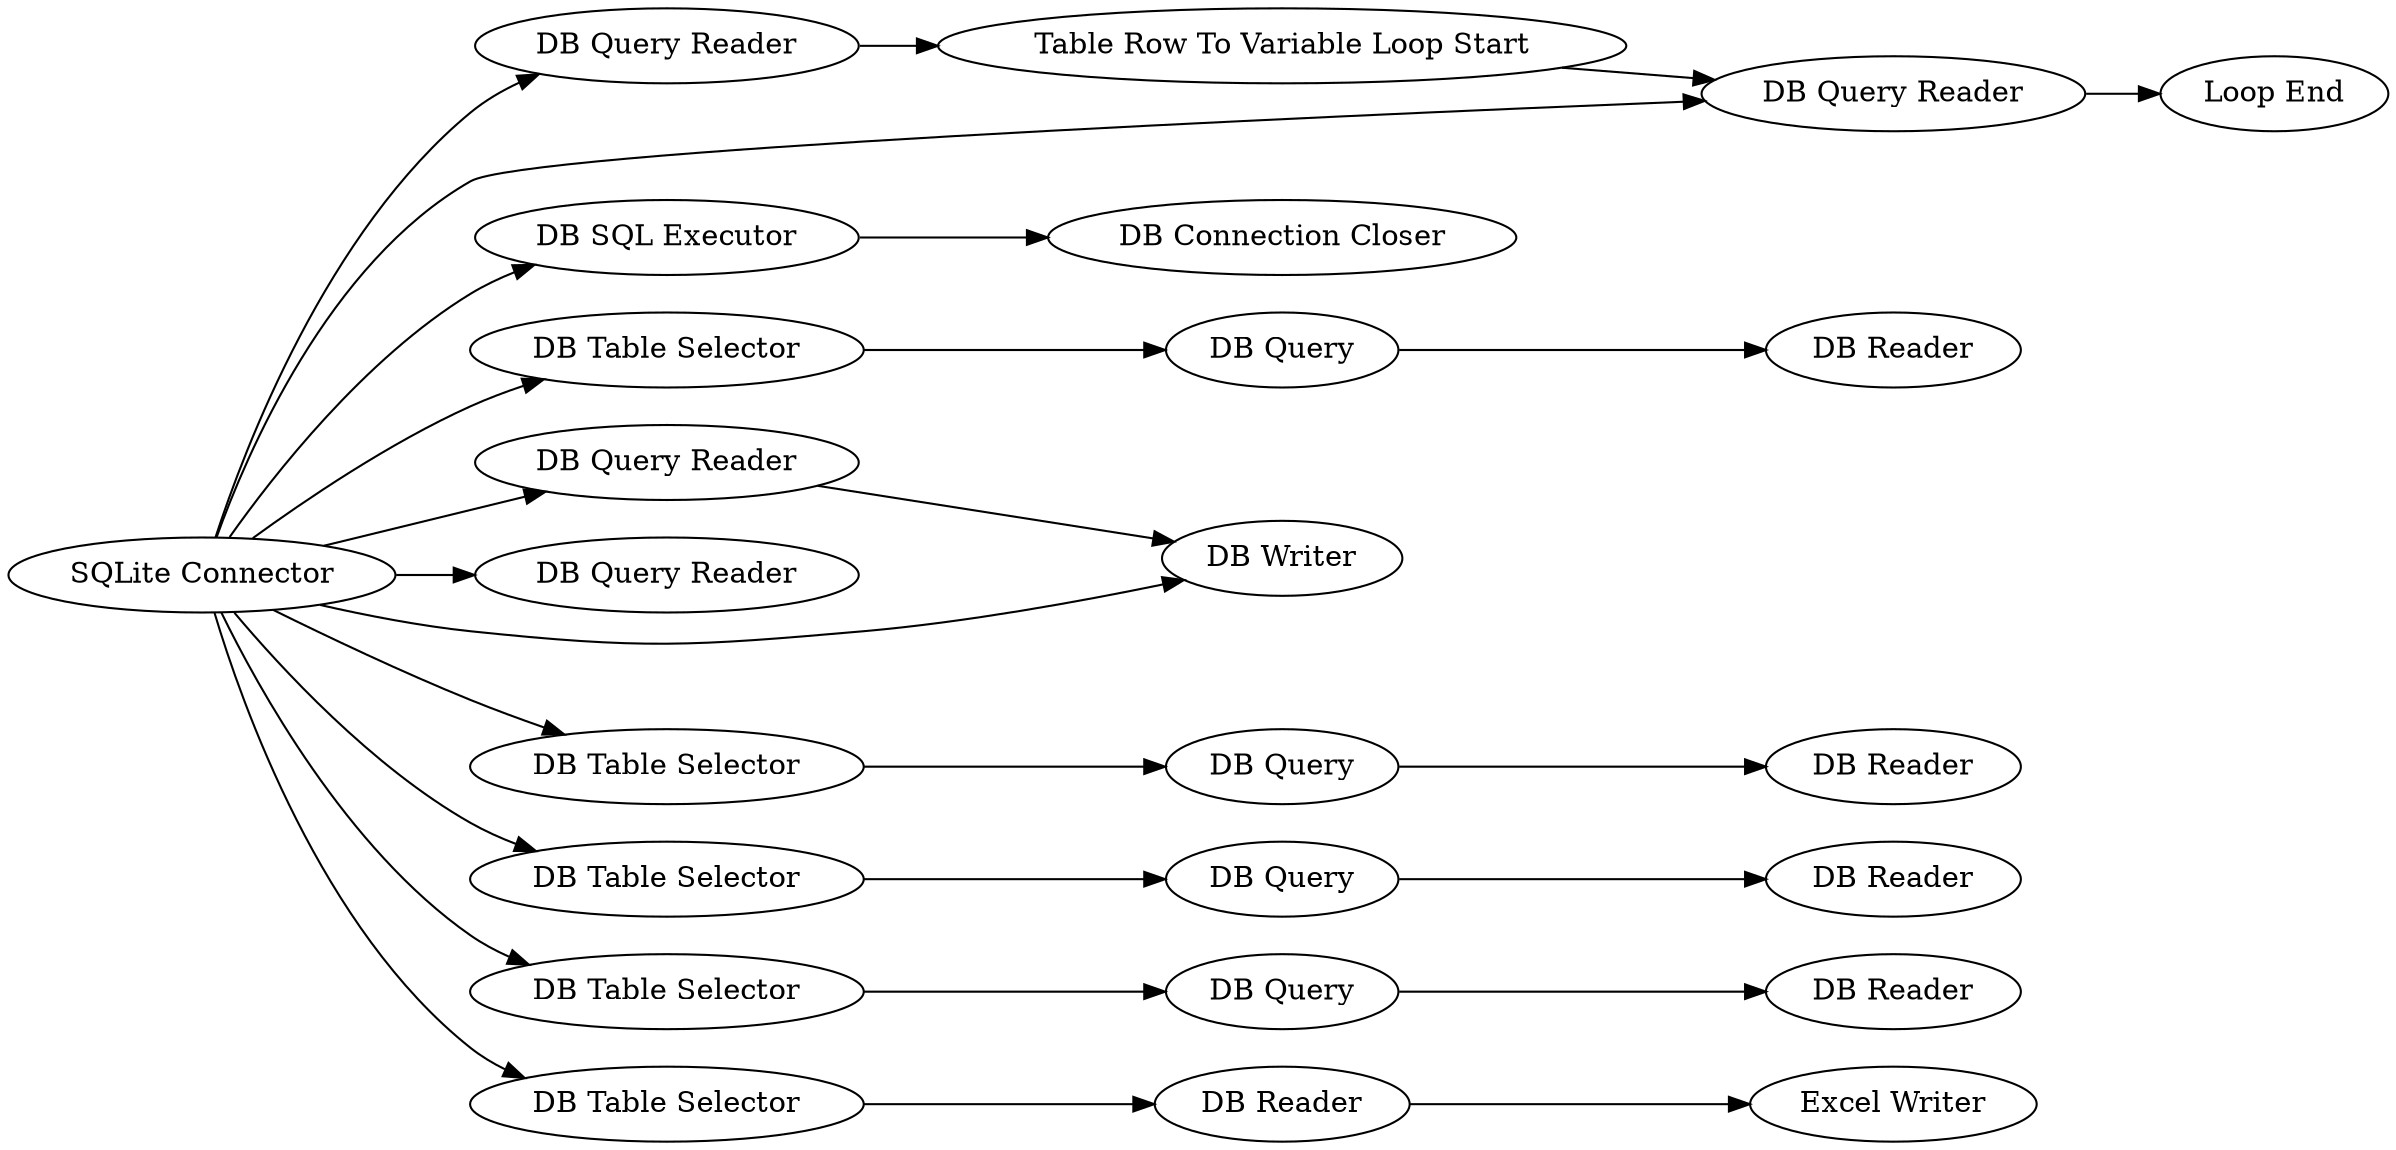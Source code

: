 digraph {
	2 [label="SQLite Connector"]
	465 [label="DB Query Reader"]
	1880 [label="DB Query Reader"]
	2736 [label="DB SQL Executor"]
	2737 [label="Table Row To Variable Loop Start"]
	2738 [label="Loop End"]
	2739 [label="DB Query Reader"]
	2740 [label="DB Query"]
	2741 [label="DB Table Selector"]
	2742 [label="DB Reader"]
	2744 [label="DB Query Reader"]
	2745 [label="DB Writer"]
	2746 [label="DB Table Selector"]
	2749 [label="DB Query"]
	2750 [label="DB Reader"]
	2751 [label="DB Connection Closer"]
	2753 [label="DB Table Selector"]
	2754 [label="DB Query"]
	2755 [label="DB Reader"]
	2756 [label="DB Reader"]
	2757 [label="DB Query"]
	2758 [label="DB Table Selector"]
	2761 [label="DB Table Selector"]
	2762 [label="DB Reader"]
	2763 [label="Excel Writer"]
	2 -> 2753
	2 -> 2758
	2 -> 2761
	2 -> 465
	2 -> 1880
	2 -> 2739
	2 -> 2736
	2 -> 2741
	2 -> 2746
	2 -> 2744
	2 -> 2745
	465 -> 2737
	1880 -> 2738
	2736 -> 2751
	2737 -> 1880
	2739 -> 2745
	2740 -> 2742
	2741 -> 2740
	2746 -> 2749
	2749 -> 2750
	2753 -> 2754
	2754 -> 2755
	2757 -> 2756
	2758 -> 2757
	2761 -> 2762
	2762 -> 2763
	rankdir=LR
}
